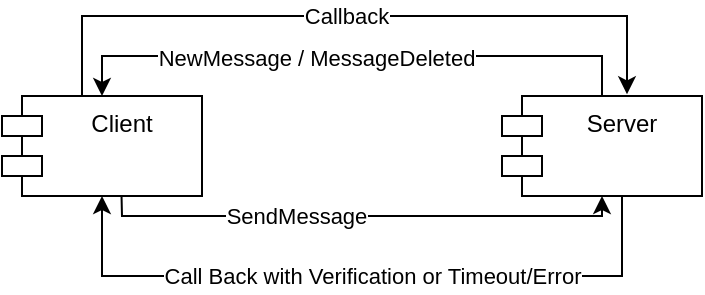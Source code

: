 <mxfile version="15.4.3" type="device"><diagram id="0XY6-jaOUWlH3O9DTyzt" name="Page-1"><mxGraphModel dx="1185" dy="588" grid="1" gridSize="10" guides="1" tooltips="1" connect="1" arrows="1" fold="1" page="1" pageScale="1" pageWidth="827" pageHeight="1169" math="0" shadow="0"><root><mxCell id="0"/><mxCell id="1" parent="0"/><mxCell id="baZMUvs_frE8y0Fc4ldh-3" style="edgeStyle=orthogonalEdgeStyle;rounded=0;orthogonalLoop=1;jettySize=auto;html=1;exitX=0.592;exitY=0.983;exitDx=0;exitDy=0;exitPerimeter=0;" edge="1" parent="1" source="baZMUvs_frE8y0Fc4ldh-1" target="baZMUvs_frE8y0Fc4ldh-2"><mxGeometry relative="1" as="geometry"><Array as="points"><mxPoint x="309" y="375"/><mxPoint x="310" y="375"/><mxPoint x="310" y="410"/><mxPoint x="550" y="410"/></Array></mxGeometry></mxCell><mxCell id="baZMUvs_frE8y0Fc4ldh-4" value="SendMessage" style="edgeLabel;html=1;align=center;verticalAlign=middle;resizable=0;points=[];" vertex="1" connectable="0" parent="baZMUvs_frE8y0Fc4ldh-3"><mxGeometry x="-0.167" y="-1" relative="1" as="geometry"><mxPoint x="18" y="-1" as="offset"/></mxGeometry></mxCell><mxCell id="baZMUvs_frE8y0Fc4ldh-12" style="edgeStyle=orthogonalEdgeStyle;rounded=0;orthogonalLoop=1;jettySize=auto;html=1;entryX=0.625;entryY=-0.017;entryDx=0;entryDy=0;entryPerimeter=0;" edge="1" parent="1" source="baZMUvs_frE8y0Fc4ldh-1" target="baZMUvs_frE8y0Fc4ldh-2"><mxGeometry relative="1" as="geometry"><Array as="points"><mxPoint x="290" y="310"/><mxPoint x="563" y="310"/></Array></mxGeometry></mxCell><mxCell id="baZMUvs_frE8y0Fc4ldh-13" value="Callback" style="edgeLabel;html=1;align=center;verticalAlign=middle;resizable=0;points=[];" vertex="1" connectable="0" parent="baZMUvs_frE8y0Fc4ldh-12"><mxGeometry x="0.166" relative="1" as="geometry"><mxPoint x="-33" as="offset"/></mxGeometry></mxCell><mxCell id="baZMUvs_frE8y0Fc4ldh-1" value="Client" style="shape=module;align=left;spacingLeft=20;align=center;verticalAlign=top;" vertex="1" parent="1"><mxGeometry x="250" y="350" width="100" height="50" as="geometry"/></mxCell><mxCell id="baZMUvs_frE8y0Fc4ldh-5" style="edgeStyle=orthogonalEdgeStyle;rounded=0;orthogonalLoop=1;jettySize=auto;html=1;entryX=0.5;entryY=1;entryDx=0;entryDy=0;" edge="1" parent="1" source="baZMUvs_frE8y0Fc4ldh-2" target="baZMUvs_frE8y0Fc4ldh-1"><mxGeometry relative="1" as="geometry"><Array as="points"><mxPoint x="560" y="440"/><mxPoint x="300" y="440"/></Array></mxGeometry></mxCell><mxCell id="baZMUvs_frE8y0Fc4ldh-6" value="Call Back with Verification or Timeout/Error" style="edgeLabel;html=1;align=center;verticalAlign=middle;resizable=0;points=[];" vertex="1" connectable="0" parent="baZMUvs_frE8y0Fc4ldh-5"><mxGeometry x="-0.069" y="-1" relative="1" as="geometry"><mxPoint x="-7" y="1" as="offset"/></mxGeometry></mxCell><mxCell id="baZMUvs_frE8y0Fc4ldh-7" style="edgeStyle=orthogonalEdgeStyle;rounded=0;orthogonalLoop=1;jettySize=auto;html=1;entryX=0.5;entryY=0;entryDx=0;entryDy=0;" edge="1" parent="1" source="baZMUvs_frE8y0Fc4ldh-2" target="baZMUvs_frE8y0Fc4ldh-1"><mxGeometry relative="1" as="geometry"><Array as="points"><mxPoint x="550" y="330"/><mxPoint x="300" y="330"/></Array></mxGeometry></mxCell><mxCell id="baZMUvs_frE8y0Fc4ldh-9" value="NewMessage / MessageDeleted" style="edgeLabel;html=1;align=center;verticalAlign=middle;resizable=0;points=[];" vertex="1" connectable="0" parent="baZMUvs_frE8y0Fc4ldh-7"><mxGeometry x="0.126" y="1" relative="1" as="geometry"><mxPoint as="offset"/></mxGeometry></mxCell><mxCell id="baZMUvs_frE8y0Fc4ldh-2" value="Server" style="shape=module;align=left;spacingLeft=20;align=center;verticalAlign=top;" vertex="1" parent="1"><mxGeometry x="500" y="350" width="100" height="50" as="geometry"/></mxCell></root></mxGraphModel></diagram></mxfile>